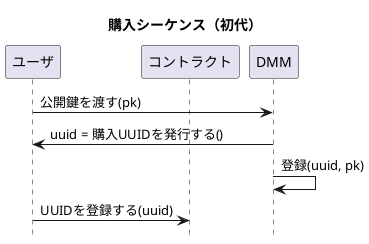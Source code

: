 @startuml{purchase.png}

title 購入シーケンス（初代）
hide footbox

participant ユーザ as user
participant コントラクト as contract
participant DMM as dmm

user -> dmm: 公開鍵を渡す(pk)
dmm -> user: uuid = 購入UUIDを発行する()
dmm -> dmm: 登録(uuid, pk)
user -> contract: UUIDを登録する(uuid)

@enduml